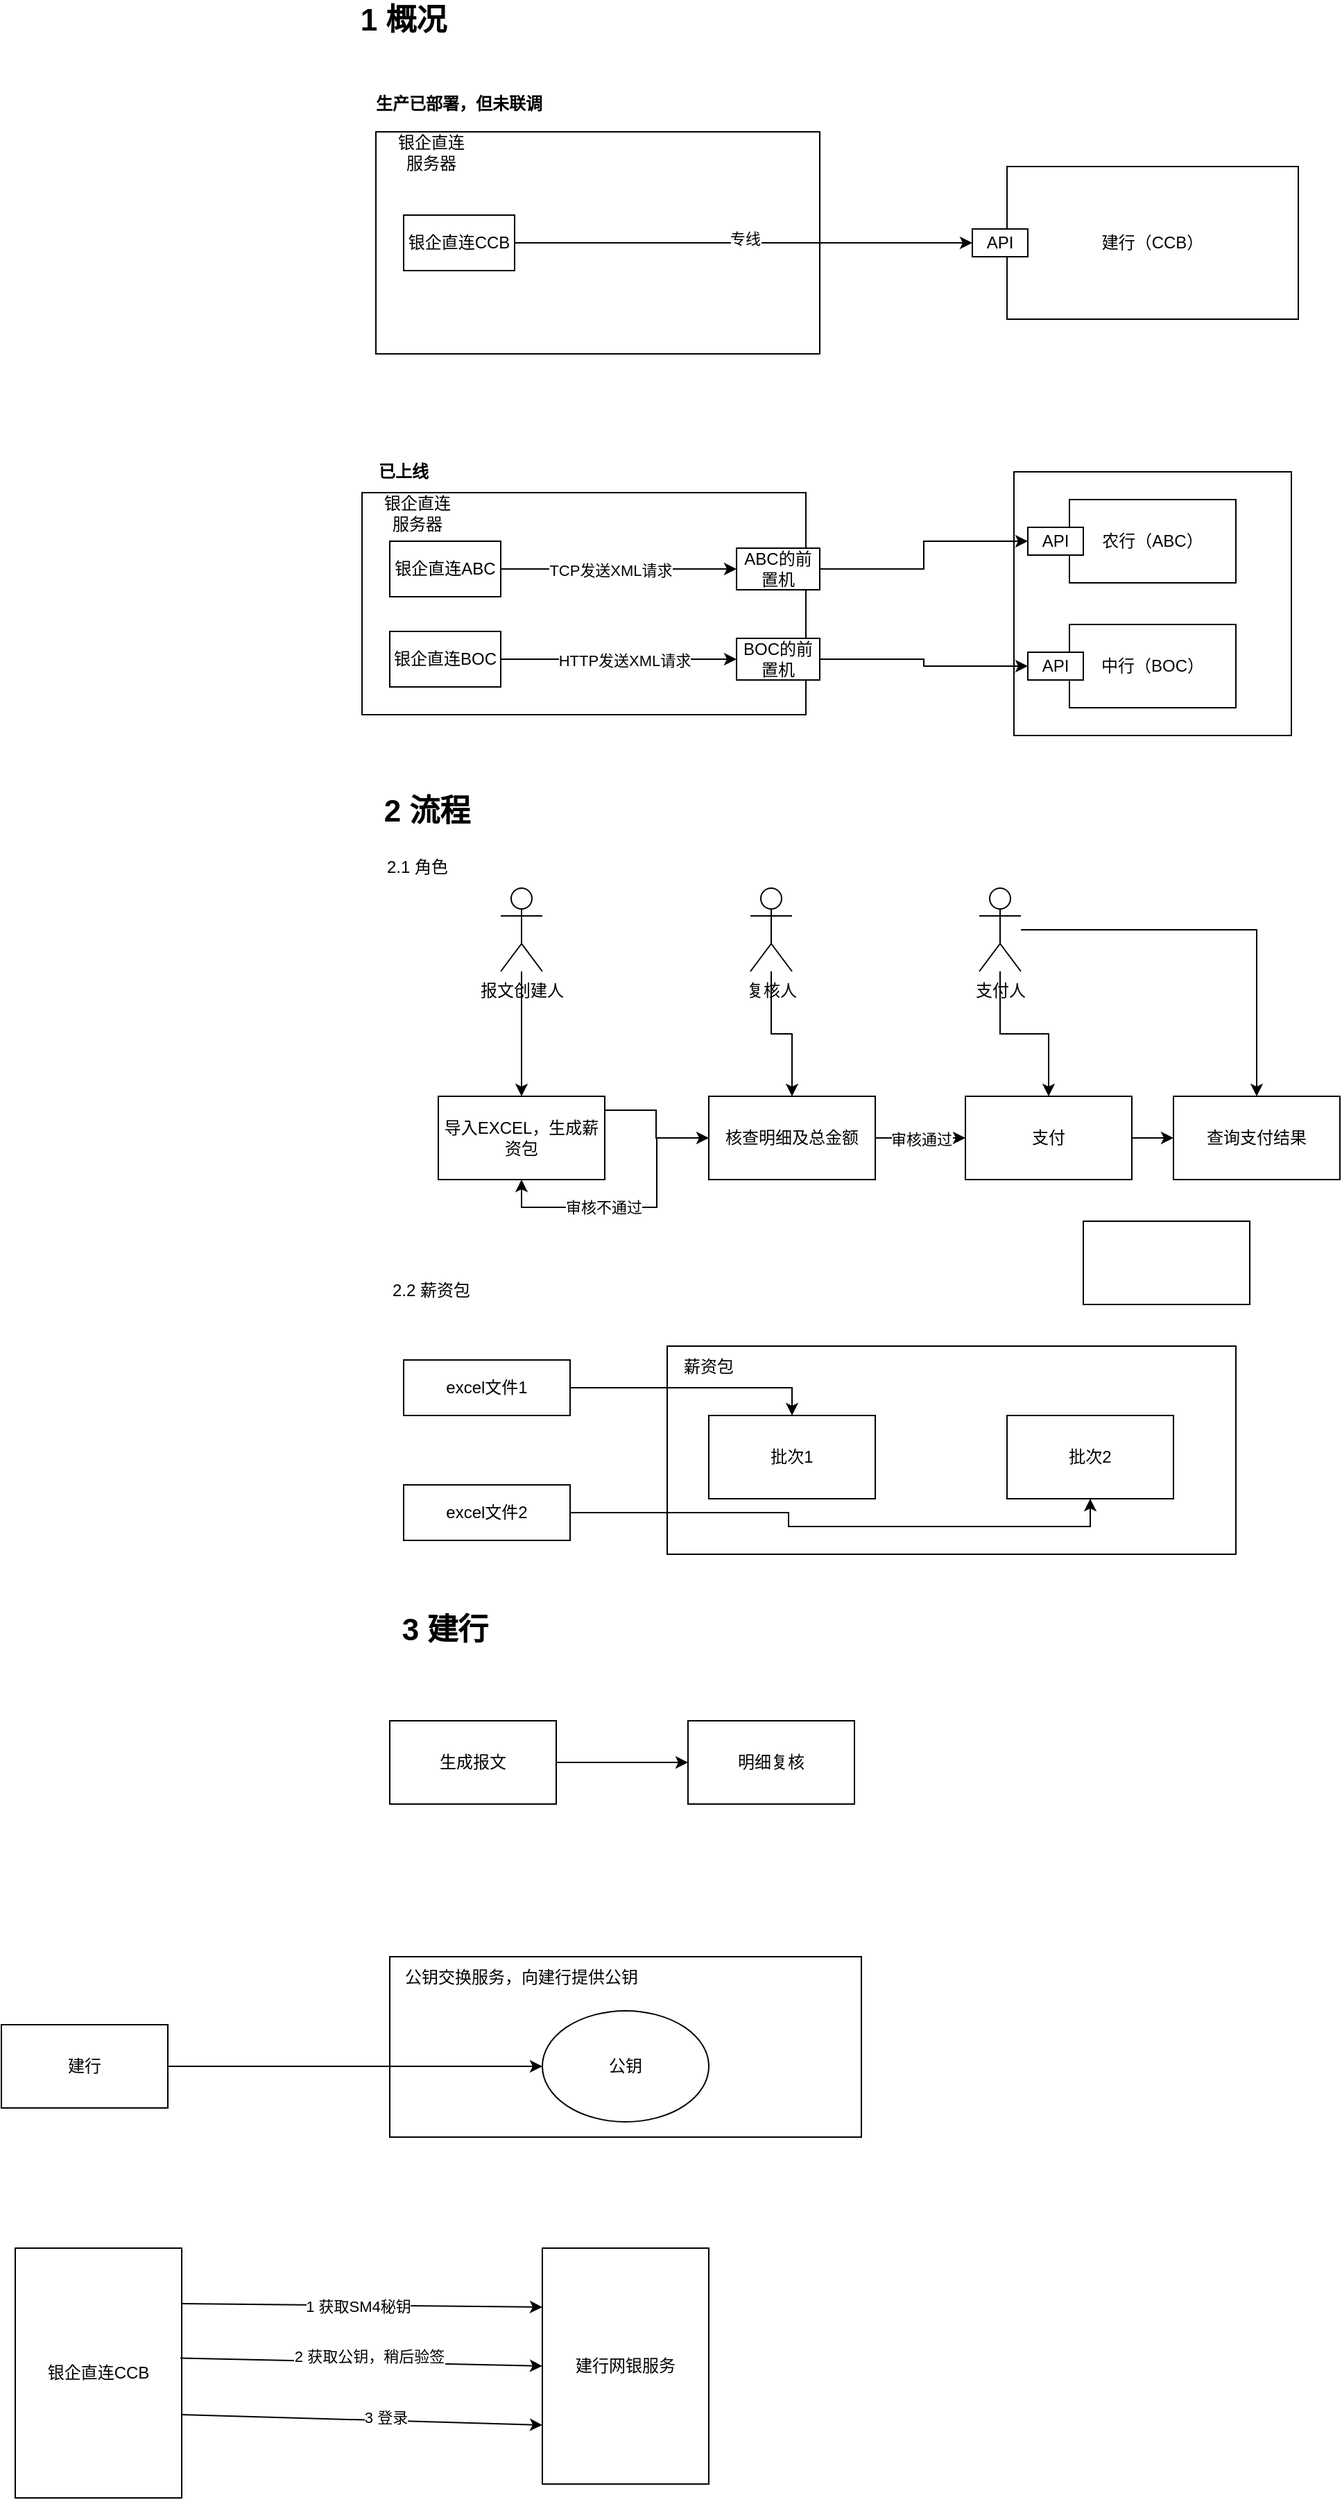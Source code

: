 <mxfile version="24.0.7" type="github">
  <diagram name="第 1 页" id="X4h0lDhVr6DsjgSZqi_2">
    <mxGraphModel dx="1961" dy="1806" grid="1" gridSize="10" guides="1" tooltips="1" connect="1" arrows="1" fold="1" page="1" pageScale="1" pageWidth="827" pageHeight="1169" math="0" shadow="0">
      <root>
        <mxCell id="0" />
        <mxCell id="1" parent="0" />
        <mxCell id="lKBQZbkwnr8usIHEwACZ-23" value="" style="rounded=0;whiteSpace=wrap;html=1;" parent="1" vertex="1">
          <mxGeometry x="-390" y="-265" width="320" height="160" as="geometry" />
        </mxCell>
        <mxCell id="lKBQZbkwnr8usIHEwACZ-7" value="" style="rounded=0;whiteSpace=wrap;html=1;" parent="1" vertex="1">
          <mxGeometry x="70" y="-20" width="200" height="190" as="geometry" />
        </mxCell>
        <mxCell id="lKBQZbkwnr8usIHEwACZ-1" value="" style="rounded=0;whiteSpace=wrap;html=1;" parent="1" vertex="1">
          <mxGeometry x="-400" y="-5" width="320" height="160" as="geometry" />
        </mxCell>
        <mxCell id="lKBQZbkwnr8usIHEwACZ-2" value="建行（CCB）" style="rounded=0;whiteSpace=wrap;html=1;" parent="1" vertex="1">
          <mxGeometry x="65" y="-240" width="210" height="110" as="geometry" />
        </mxCell>
        <mxCell id="lKBQZbkwnr8usIHEwACZ-3" value="农行（ABC）" style="rounded=0;whiteSpace=wrap;html=1;" parent="1" vertex="1">
          <mxGeometry x="110" width="120" height="60" as="geometry" />
        </mxCell>
        <mxCell id="lKBQZbkwnr8usIHEwACZ-4" value="中行（BOC）" style="rounded=0;whiteSpace=wrap;html=1;" parent="1" vertex="1">
          <mxGeometry x="110" y="90" width="120" height="60" as="geometry" />
        </mxCell>
        <mxCell id="lKBQZbkwnr8usIHEwACZ-5" value="银企直连服务器" style="text;strokeColor=none;align=center;fillColor=none;html=1;verticalAlign=middle;whiteSpace=wrap;rounded=0;" parent="1" vertex="1">
          <mxGeometry x="-390" y="-5" width="60" height="30" as="geometry" />
        </mxCell>
        <mxCell id="lKBQZbkwnr8usIHEwACZ-11" style="edgeStyle=orthogonalEdgeStyle;rounded=0;orthogonalLoop=1;jettySize=auto;html=1;entryX=0;entryY=0.5;entryDx=0;entryDy=0;" parent="1" source="lKBQZbkwnr8usIHEwACZ-6" target="lKBQZbkwnr8usIHEwACZ-9" edge="1">
          <mxGeometry relative="1" as="geometry" />
        </mxCell>
        <mxCell id="lKBQZbkwnr8usIHEwACZ-6" value="ABC的前置机" style="text;strokeColor=default;align=center;fillColor=default;html=1;verticalAlign=middle;whiteSpace=wrap;rounded=0;" parent="1" vertex="1">
          <mxGeometry x="-130" y="35" width="60" height="30" as="geometry" />
        </mxCell>
        <mxCell id="lKBQZbkwnr8usIHEwACZ-12" style="edgeStyle=orthogonalEdgeStyle;rounded=0;orthogonalLoop=1;jettySize=auto;html=1;entryX=0;entryY=0.5;entryDx=0;entryDy=0;" parent="1" source="lKBQZbkwnr8usIHEwACZ-8" target="lKBQZbkwnr8usIHEwACZ-10" edge="1">
          <mxGeometry relative="1" as="geometry" />
        </mxCell>
        <mxCell id="lKBQZbkwnr8usIHEwACZ-8" value="BOC的前置机" style="text;strokeColor=default;align=center;fillColor=default;html=1;verticalAlign=middle;whiteSpace=wrap;rounded=0;" parent="1" vertex="1">
          <mxGeometry x="-130" y="100" width="60" height="30" as="geometry" />
        </mxCell>
        <mxCell id="lKBQZbkwnr8usIHEwACZ-9" value="API" style="rounded=0;whiteSpace=wrap;html=1;" parent="1" vertex="1">
          <mxGeometry x="80" y="20" width="40" height="20" as="geometry" />
        </mxCell>
        <mxCell id="lKBQZbkwnr8usIHEwACZ-10" value="API" style="rounded=0;whiteSpace=wrap;html=1;" parent="1" vertex="1">
          <mxGeometry x="80" y="110" width="40" height="20" as="geometry" />
        </mxCell>
        <mxCell id="lKBQZbkwnr8usIHEwACZ-14" style="edgeStyle=orthogonalEdgeStyle;rounded=0;orthogonalLoop=1;jettySize=auto;html=1;entryX=0;entryY=0.5;entryDx=0;entryDy=0;" parent="1" source="lKBQZbkwnr8usIHEwACZ-13" target="lKBQZbkwnr8usIHEwACZ-6" edge="1">
          <mxGeometry relative="1" as="geometry" />
        </mxCell>
        <mxCell id="lKBQZbkwnr8usIHEwACZ-15" value="TCP发送XML请求" style="edgeLabel;html=1;align=center;verticalAlign=middle;resizable=0;points=[];" parent="lKBQZbkwnr8usIHEwACZ-14" vertex="1" connectable="0">
          <mxGeometry x="-0.076" y="-1" relative="1" as="geometry">
            <mxPoint as="offset" />
          </mxGeometry>
        </mxCell>
        <mxCell id="lKBQZbkwnr8usIHEwACZ-13" value="银企直连ABC" style="rounded=0;whiteSpace=wrap;html=1;" parent="1" vertex="1">
          <mxGeometry x="-380" y="30" width="80" height="40" as="geometry" />
        </mxCell>
        <mxCell id="lKBQZbkwnr8usIHEwACZ-17" style="edgeStyle=orthogonalEdgeStyle;rounded=0;orthogonalLoop=1;jettySize=auto;html=1;" parent="1" source="lKBQZbkwnr8usIHEwACZ-16" target="lKBQZbkwnr8usIHEwACZ-8" edge="1">
          <mxGeometry relative="1" as="geometry" />
        </mxCell>
        <mxCell id="lKBQZbkwnr8usIHEwACZ-18" value="HTTP发送XML请求" style="edgeLabel;html=1;align=center;verticalAlign=middle;resizable=0;points=[];" parent="lKBQZbkwnr8usIHEwACZ-17" vertex="1" connectable="0">
          <mxGeometry x="0.039" y="-1" relative="1" as="geometry">
            <mxPoint as="offset" />
          </mxGeometry>
        </mxCell>
        <mxCell id="lKBQZbkwnr8usIHEwACZ-16" value="银企直连BOC" style="rounded=0;whiteSpace=wrap;html=1;" parent="1" vertex="1">
          <mxGeometry x="-380" y="95" width="80" height="40" as="geometry" />
        </mxCell>
        <mxCell id="lKBQZbkwnr8usIHEwACZ-19" value="&lt;b&gt;已上线&lt;/b&gt;" style="text;strokeColor=none;align=center;fillColor=none;html=1;verticalAlign=middle;whiteSpace=wrap;rounded=0;" parent="1" vertex="1">
          <mxGeometry x="-400" y="-35" width="60" height="30" as="geometry" />
        </mxCell>
        <mxCell id="lKBQZbkwnr8usIHEwACZ-20" value="API" style="rounded=0;whiteSpace=wrap;html=1;" parent="1" vertex="1">
          <mxGeometry x="40" y="-195" width="40" height="20" as="geometry" />
        </mxCell>
        <mxCell id="lKBQZbkwnr8usIHEwACZ-22" style="edgeStyle=orthogonalEdgeStyle;rounded=0;orthogonalLoop=1;jettySize=auto;html=1;entryX=0;entryY=0.5;entryDx=0;entryDy=0;" parent="1" source="lKBQZbkwnr8usIHEwACZ-21" target="lKBQZbkwnr8usIHEwACZ-20" edge="1">
          <mxGeometry relative="1" as="geometry" />
        </mxCell>
        <mxCell id="lKBQZbkwnr8usIHEwACZ-25" value="专线" style="edgeLabel;html=1;align=center;verticalAlign=middle;resizable=0;points=[];" parent="lKBQZbkwnr8usIHEwACZ-22" vertex="1" connectable="0">
          <mxGeometry x="0.006" y="3" relative="1" as="geometry">
            <mxPoint as="offset" />
          </mxGeometry>
        </mxCell>
        <mxCell id="lKBQZbkwnr8usIHEwACZ-21" value="银企直连CCB" style="rounded=0;whiteSpace=wrap;html=1;" parent="1" vertex="1">
          <mxGeometry x="-370" y="-205" width="80" height="40" as="geometry" />
        </mxCell>
        <mxCell id="lKBQZbkwnr8usIHEwACZ-24" value="银企直连服务器" style="text;strokeColor=none;align=center;fillColor=none;html=1;verticalAlign=middle;whiteSpace=wrap;rounded=0;" parent="1" vertex="1">
          <mxGeometry x="-380" y="-265" width="60" height="30" as="geometry" />
        </mxCell>
        <mxCell id="fc6A62byB4PiE7tNbmaq-1" value="&lt;b&gt;生产已部署，但未联调&lt;/b&gt;" style="text;strokeColor=none;align=center;fillColor=none;html=1;verticalAlign=middle;whiteSpace=wrap;rounded=0;" vertex="1" parent="1">
          <mxGeometry x="-400" y="-300" width="140" height="30" as="geometry" />
        </mxCell>
        <mxCell id="fc6A62byB4PiE7tNbmaq-2" value="&lt;b&gt;&lt;font style=&quot;font-size: 22px;&quot;&gt;1 概况&lt;/font&gt;&lt;/b&gt;" style="text;strokeColor=none;align=center;fillColor=none;html=1;verticalAlign=middle;whiteSpace=wrap;rounded=0;" vertex="1" parent="1">
          <mxGeometry x="-430" y="-360" width="120" height="30" as="geometry" />
        </mxCell>
        <mxCell id="fc6A62byB4PiE7tNbmaq-3" value="&lt;b&gt;&lt;font style=&quot;font-size: 22px;&quot;&gt;2 流程&lt;/font&gt;&lt;/b&gt;" style="text;strokeColor=none;align=center;fillColor=none;html=1;verticalAlign=middle;whiteSpace=wrap;rounded=0;" vertex="1" parent="1">
          <mxGeometry x="-413" y="210" width="120" height="30" as="geometry" />
        </mxCell>
        <mxCell id="fc6A62byB4PiE7tNbmaq-9" style="edgeStyle=orthogonalEdgeStyle;rounded=0;orthogonalLoop=1;jettySize=auto;html=1;entryX=0.5;entryY=0;entryDx=0;entryDy=0;" edge="1" parent="1" source="fc6A62byB4PiE7tNbmaq-4" target="fc6A62byB4PiE7tNbmaq-8">
          <mxGeometry relative="1" as="geometry" />
        </mxCell>
        <mxCell id="fc6A62byB4PiE7tNbmaq-4" value="报文创建人" style="shape=umlActor;verticalLabelPosition=bottom;verticalAlign=top;html=1;outlineConnect=0;" vertex="1" parent="1">
          <mxGeometry x="-300" y="280" width="30" height="60" as="geometry" />
        </mxCell>
        <mxCell id="fc6A62byB4PiE7tNbmaq-5" value="2.1 角色" style="text;strokeColor=none;align=center;fillColor=none;html=1;verticalAlign=middle;whiteSpace=wrap;rounded=0;" vertex="1" parent="1">
          <mxGeometry x="-390" y="250" width="60" height="30" as="geometry" />
        </mxCell>
        <mxCell id="fc6A62byB4PiE7tNbmaq-12" style="edgeStyle=orthogonalEdgeStyle;rounded=0;orthogonalLoop=1;jettySize=auto;html=1;" edge="1" parent="1" source="fc6A62byB4PiE7tNbmaq-6" target="fc6A62byB4PiE7tNbmaq-10">
          <mxGeometry relative="1" as="geometry" />
        </mxCell>
        <mxCell id="fc6A62byB4PiE7tNbmaq-6" value="复核人" style="shape=umlActor;verticalLabelPosition=bottom;verticalAlign=top;html=1;outlineConnect=0;" vertex="1" parent="1">
          <mxGeometry x="-120" y="280" width="30" height="60" as="geometry" />
        </mxCell>
        <mxCell id="fc6A62byB4PiE7tNbmaq-14" style="edgeStyle=orthogonalEdgeStyle;rounded=0;orthogonalLoop=1;jettySize=auto;html=1;entryX=0.5;entryY=0;entryDx=0;entryDy=0;" edge="1" parent="1" source="fc6A62byB4PiE7tNbmaq-7" target="fc6A62byB4PiE7tNbmaq-13">
          <mxGeometry relative="1" as="geometry" />
        </mxCell>
        <mxCell id="fc6A62byB4PiE7tNbmaq-16" style="edgeStyle=orthogonalEdgeStyle;rounded=0;orthogonalLoop=1;jettySize=auto;html=1;entryX=0.5;entryY=0;entryDx=0;entryDy=0;" edge="1" parent="1" source="fc6A62byB4PiE7tNbmaq-7" target="fc6A62byB4PiE7tNbmaq-15">
          <mxGeometry relative="1" as="geometry" />
        </mxCell>
        <mxCell id="fc6A62byB4PiE7tNbmaq-7" value="支付人" style="shape=umlActor;verticalLabelPosition=bottom;verticalAlign=top;html=1;outlineConnect=0;" vertex="1" parent="1">
          <mxGeometry x="45" y="280" width="30" height="60" as="geometry" />
        </mxCell>
        <mxCell id="fc6A62byB4PiE7tNbmaq-11" style="edgeStyle=orthogonalEdgeStyle;rounded=0;orthogonalLoop=1;jettySize=auto;html=1;entryX=0;entryY=0.5;entryDx=0;entryDy=0;" edge="1" parent="1" source="fc6A62byB4PiE7tNbmaq-8" target="fc6A62byB4PiE7tNbmaq-10">
          <mxGeometry relative="1" as="geometry">
            <Array as="points">
              <mxPoint x="-188" y="440" />
              <mxPoint x="-188" y="460" />
            </Array>
          </mxGeometry>
        </mxCell>
        <mxCell id="fc6A62byB4PiE7tNbmaq-8" value="导入EXCEL，生成薪资包" style="rounded=0;whiteSpace=wrap;html=1;" vertex="1" parent="1">
          <mxGeometry x="-345" y="430" width="120" height="60" as="geometry" />
        </mxCell>
        <mxCell id="fc6A62byB4PiE7tNbmaq-18" style="edgeStyle=orthogonalEdgeStyle;rounded=0;orthogonalLoop=1;jettySize=auto;html=1;entryX=0;entryY=0.5;entryDx=0;entryDy=0;" edge="1" parent="1" source="fc6A62byB4PiE7tNbmaq-10" target="fc6A62byB4PiE7tNbmaq-13">
          <mxGeometry relative="1" as="geometry" />
        </mxCell>
        <mxCell id="fc6A62byB4PiE7tNbmaq-23" value="审核通过" style="edgeLabel;html=1;align=center;verticalAlign=middle;resizable=0;points=[];" vertex="1" connectable="0" parent="fc6A62byB4PiE7tNbmaq-18">
          <mxGeometry x="0.009" y="-1" relative="1" as="geometry">
            <mxPoint as="offset" />
          </mxGeometry>
        </mxCell>
        <mxCell id="fc6A62byB4PiE7tNbmaq-21" style="edgeStyle=orthogonalEdgeStyle;rounded=0;orthogonalLoop=1;jettySize=auto;html=1;entryX=0.5;entryY=1;entryDx=0;entryDy=0;" edge="1" parent="1" source="fc6A62byB4PiE7tNbmaq-10" target="fc6A62byB4PiE7tNbmaq-8">
          <mxGeometry relative="1" as="geometry" />
        </mxCell>
        <mxCell id="fc6A62byB4PiE7tNbmaq-22" value="审核不通过" style="edgeLabel;html=1;align=center;verticalAlign=middle;resizable=0;points=[];" vertex="1" connectable="0" parent="fc6A62byB4PiE7tNbmaq-21">
          <mxGeometry x="0.227" relative="1" as="geometry">
            <mxPoint as="offset" />
          </mxGeometry>
        </mxCell>
        <mxCell id="fc6A62byB4PiE7tNbmaq-10" value="核查明细及总金额" style="rounded=0;whiteSpace=wrap;html=1;" vertex="1" parent="1">
          <mxGeometry x="-150" y="430" width="120" height="60" as="geometry" />
        </mxCell>
        <mxCell id="fc6A62byB4PiE7tNbmaq-19" style="edgeStyle=orthogonalEdgeStyle;rounded=0;orthogonalLoop=1;jettySize=auto;html=1;entryX=0;entryY=0.5;entryDx=0;entryDy=0;" edge="1" parent="1" source="fc6A62byB4PiE7tNbmaq-13" target="fc6A62byB4PiE7tNbmaq-15">
          <mxGeometry relative="1" as="geometry" />
        </mxCell>
        <mxCell id="fc6A62byB4PiE7tNbmaq-13" value="支付" style="rounded=0;whiteSpace=wrap;html=1;" vertex="1" parent="1">
          <mxGeometry x="35" y="430" width="120" height="60" as="geometry" />
        </mxCell>
        <mxCell id="fc6A62byB4PiE7tNbmaq-15" value="查询支付结果" style="rounded=0;whiteSpace=wrap;html=1;" vertex="1" parent="1">
          <mxGeometry x="185" y="430" width="120" height="60" as="geometry" />
        </mxCell>
        <mxCell id="fc6A62byB4PiE7tNbmaq-24" value="2.2 薪资包" style="text;strokeColor=none;align=center;fillColor=none;html=1;verticalAlign=middle;whiteSpace=wrap;rounded=0;" vertex="1" parent="1">
          <mxGeometry x="-380" y="555" width="60" height="30" as="geometry" />
        </mxCell>
        <mxCell id="fc6A62byB4PiE7tNbmaq-25" value="" style="rounded=0;whiteSpace=wrap;html=1;" vertex="1" parent="1">
          <mxGeometry x="-180" y="610" width="410" height="150" as="geometry" />
        </mxCell>
        <mxCell id="fc6A62byB4PiE7tNbmaq-26" value="批次1" style="rounded=0;whiteSpace=wrap;html=1;" vertex="1" parent="1">
          <mxGeometry x="-150" y="660" width="120" height="60" as="geometry" />
        </mxCell>
        <mxCell id="fc6A62byB4PiE7tNbmaq-30" style="edgeStyle=orthogonalEdgeStyle;rounded=0;orthogonalLoop=1;jettySize=auto;html=1;entryX=0.5;entryY=0;entryDx=0;entryDy=0;" edge="1" parent="1" source="fc6A62byB4PiE7tNbmaq-27" target="fc6A62byB4PiE7tNbmaq-26">
          <mxGeometry relative="1" as="geometry" />
        </mxCell>
        <mxCell id="fc6A62byB4PiE7tNbmaq-27" value="excel文件1" style="rounded=0;whiteSpace=wrap;html=1;" vertex="1" parent="1">
          <mxGeometry x="-370" y="620" width="120" height="40" as="geometry" />
        </mxCell>
        <mxCell id="fc6A62byB4PiE7tNbmaq-31" style="edgeStyle=orthogonalEdgeStyle;rounded=0;orthogonalLoop=1;jettySize=auto;html=1;entryX=0.5;entryY=1;entryDx=0;entryDy=0;" edge="1" parent="1" source="fc6A62byB4PiE7tNbmaq-28" target="fc6A62byB4PiE7tNbmaq-29">
          <mxGeometry relative="1" as="geometry" />
        </mxCell>
        <mxCell id="fc6A62byB4PiE7tNbmaq-28" value="excel文件2" style="rounded=0;whiteSpace=wrap;html=1;" vertex="1" parent="1">
          <mxGeometry x="-370" y="710" width="120" height="40" as="geometry" />
        </mxCell>
        <mxCell id="fc6A62byB4PiE7tNbmaq-29" value="批次2" style="rounded=0;whiteSpace=wrap;html=1;" vertex="1" parent="1">
          <mxGeometry x="65" y="660" width="120" height="60" as="geometry" />
        </mxCell>
        <mxCell id="fc6A62byB4PiE7tNbmaq-32" value="薪资包" style="text;strokeColor=none;align=center;fillColor=none;html=1;verticalAlign=middle;whiteSpace=wrap;rounded=0;" vertex="1" parent="1">
          <mxGeometry x="-180" y="610" width="60" height="30" as="geometry" />
        </mxCell>
        <mxCell id="fc6A62byB4PiE7tNbmaq-33" value="" style="rounded=0;whiteSpace=wrap;html=1;" vertex="1" parent="1">
          <mxGeometry x="120" y="520" width="120" height="60" as="geometry" />
        </mxCell>
        <mxCell id="fc6A62byB4PiE7tNbmaq-34" value="&lt;b&gt;&lt;font style=&quot;font-size: 22px;&quot;&gt;3 建行&lt;/font&gt;&lt;/b&gt;" style="text;strokeColor=none;align=center;fillColor=none;html=1;verticalAlign=middle;whiteSpace=wrap;rounded=0;" vertex="1" parent="1">
          <mxGeometry x="-400" y="800" width="120" height="30" as="geometry" />
        </mxCell>
        <mxCell id="fc6A62byB4PiE7tNbmaq-37" style="edgeStyle=orthogonalEdgeStyle;rounded=0;orthogonalLoop=1;jettySize=auto;html=1;entryX=0;entryY=0.5;entryDx=0;entryDy=0;" edge="1" parent="1" source="fc6A62byB4PiE7tNbmaq-35" target="fc6A62byB4PiE7tNbmaq-36">
          <mxGeometry relative="1" as="geometry" />
        </mxCell>
        <mxCell id="fc6A62byB4PiE7tNbmaq-35" value="生成报文" style="rounded=0;whiteSpace=wrap;html=1;" vertex="1" parent="1">
          <mxGeometry x="-380" y="880" width="120" height="60" as="geometry" />
        </mxCell>
        <mxCell id="fc6A62byB4PiE7tNbmaq-36" value="明细复核" style="rounded=0;whiteSpace=wrap;html=1;" vertex="1" parent="1">
          <mxGeometry x="-165" y="880" width="120" height="60" as="geometry" />
        </mxCell>
        <mxCell id="fc6A62byB4PiE7tNbmaq-41" value="" style="rounded=0;whiteSpace=wrap;html=1;" vertex="1" parent="1">
          <mxGeometry x="-380" y="1050" width="340" height="130" as="geometry" />
        </mxCell>
        <mxCell id="fc6A62byB4PiE7tNbmaq-42" value="公钥交换服务，向建行提供公钥" style="text;strokeColor=none;align=center;fillColor=none;html=1;verticalAlign=middle;whiteSpace=wrap;rounded=0;" vertex="1" parent="1">
          <mxGeometry x="-370" y="1050" width="170" height="30" as="geometry" />
        </mxCell>
        <mxCell id="fc6A62byB4PiE7tNbmaq-43" value="公钥" style="ellipse;whiteSpace=wrap;html=1;" vertex="1" parent="1">
          <mxGeometry x="-270" y="1089" width="120" height="80" as="geometry" />
        </mxCell>
        <mxCell id="fc6A62byB4PiE7tNbmaq-45" style="edgeStyle=orthogonalEdgeStyle;rounded=0;orthogonalLoop=1;jettySize=auto;html=1;entryX=0;entryY=0.5;entryDx=0;entryDy=0;" edge="1" parent="1" source="fc6A62byB4PiE7tNbmaq-44" target="fc6A62byB4PiE7tNbmaq-43">
          <mxGeometry relative="1" as="geometry" />
        </mxCell>
        <mxCell id="fc6A62byB4PiE7tNbmaq-44" value="建行" style="rounded=0;whiteSpace=wrap;html=1;" vertex="1" parent="1">
          <mxGeometry x="-660" y="1099" width="120" height="60" as="geometry" />
        </mxCell>
        <mxCell id="fc6A62byB4PiE7tNbmaq-46" value="银企直连CCB" style="rounded=0;whiteSpace=wrap;html=1;" vertex="1" parent="1">
          <mxGeometry x="-650" y="1260" width="120" height="180" as="geometry" />
        </mxCell>
        <mxCell id="fc6A62byB4PiE7tNbmaq-47" value="建行网银服务" style="rounded=0;whiteSpace=wrap;html=1;" vertex="1" parent="1">
          <mxGeometry x="-270" y="1260" width="120" height="170" as="geometry" />
        </mxCell>
        <mxCell id="fc6A62byB4PiE7tNbmaq-49" value="" style="endArrow=classic;html=1;rounded=0;entryX=0;entryY=0.25;entryDx=0;entryDy=0;" edge="1" parent="1" target="fc6A62byB4PiE7tNbmaq-47">
          <mxGeometry width="50" height="50" relative="1" as="geometry">
            <mxPoint x="-530" y="1300" as="sourcePoint" />
            <mxPoint x="-480" y="1250" as="targetPoint" />
          </mxGeometry>
        </mxCell>
        <mxCell id="fc6A62byB4PiE7tNbmaq-50" value="1 获取SM4秘钥" style="edgeLabel;html=1;align=center;verticalAlign=middle;resizable=0;points=[];" vertex="1" connectable="0" parent="fc6A62byB4PiE7tNbmaq-49">
          <mxGeometry x="-0.022" y="-1" relative="1" as="geometry">
            <mxPoint as="offset" />
          </mxGeometry>
        </mxCell>
        <mxCell id="fc6A62byB4PiE7tNbmaq-51" value="" style="endArrow=classic;html=1;rounded=0;entryX=0;entryY=0.5;entryDx=0;entryDy=0;exitX=0.992;exitY=0.44;exitDx=0;exitDy=0;exitPerimeter=0;" edge="1" parent="1" source="fc6A62byB4PiE7tNbmaq-46" target="fc6A62byB4PiE7tNbmaq-47">
          <mxGeometry width="50" height="50" relative="1" as="geometry">
            <mxPoint x="-530" y="1350" as="sourcePoint" />
            <mxPoint x="-480" y="1300" as="targetPoint" />
            <Array as="points" />
          </mxGeometry>
        </mxCell>
        <mxCell id="fc6A62byB4PiE7tNbmaq-52" value="2 获取公钥，稍后验签" style="edgeLabel;html=1;align=center;verticalAlign=middle;resizable=0;points=[];" vertex="1" connectable="0" parent="fc6A62byB4PiE7tNbmaq-51">
          <mxGeometry x="0.046" y="4" relative="1" as="geometry">
            <mxPoint x="-1" as="offset" />
          </mxGeometry>
        </mxCell>
        <mxCell id="fc6A62byB4PiE7tNbmaq-53" value="" style="endArrow=classic;html=1;rounded=0;entryX=0;entryY=0.75;entryDx=0;entryDy=0;" edge="1" parent="1" target="fc6A62byB4PiE7tNbmaq-47">
          <mxGeometry width="50" height="50" relative="1" as="geometry">
            <mxPoint x="-530" y="1380" as="sourcePoint" />
            <mxPoint x="-480" y="1330" as="targetPoint" />
          </mxGeometry>
        </mxCell>
        <mxCell id="fc6A62byB4PiE7tNbmaq-54" value="3 登录" style="edgeLabel;html=1;align=center;verticalAlign=middle;resizable=0;points=[];" vertex="1" connectable="0" parent="fc6A62byB4PiE7tNbmaq-53">
          <mxGeometry x="0.131" y="2" relative="1" as="geometry">
            <mxPoint as="offset" />
          </mxGeometry>
        </mxCell>
      </root>
    </mxGraphModel>
  </diagram>
</mxfile>
